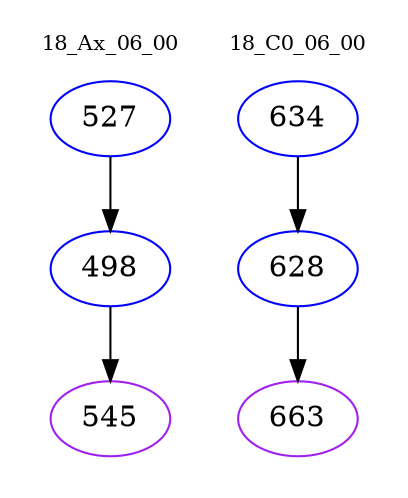 digraph{
subgraph cluster_0 {
color = white
label = "18_Ax_06_00";
fontsize=10;
T0_527 [label="527", color="blue"]
T0_527 -> T0_498 [color="black"]
T0_498 [label="498", color="blue"]
T0_498 -> T0_545 [color="black"]
T0_545 [label="545", color="purple"]
}
subgraph cluster_1 {
color = white
label = "18_C0_06_00";
fontsize=10;
T1_634 [label="634", color="blue"]
T1_634 -> T1_628 [color="black"]
T1_628 [label="628", color="blue"]
T1_628 -> T1_663 [color="black"]
T1_663 [label="663", color="purple"]
}
}
